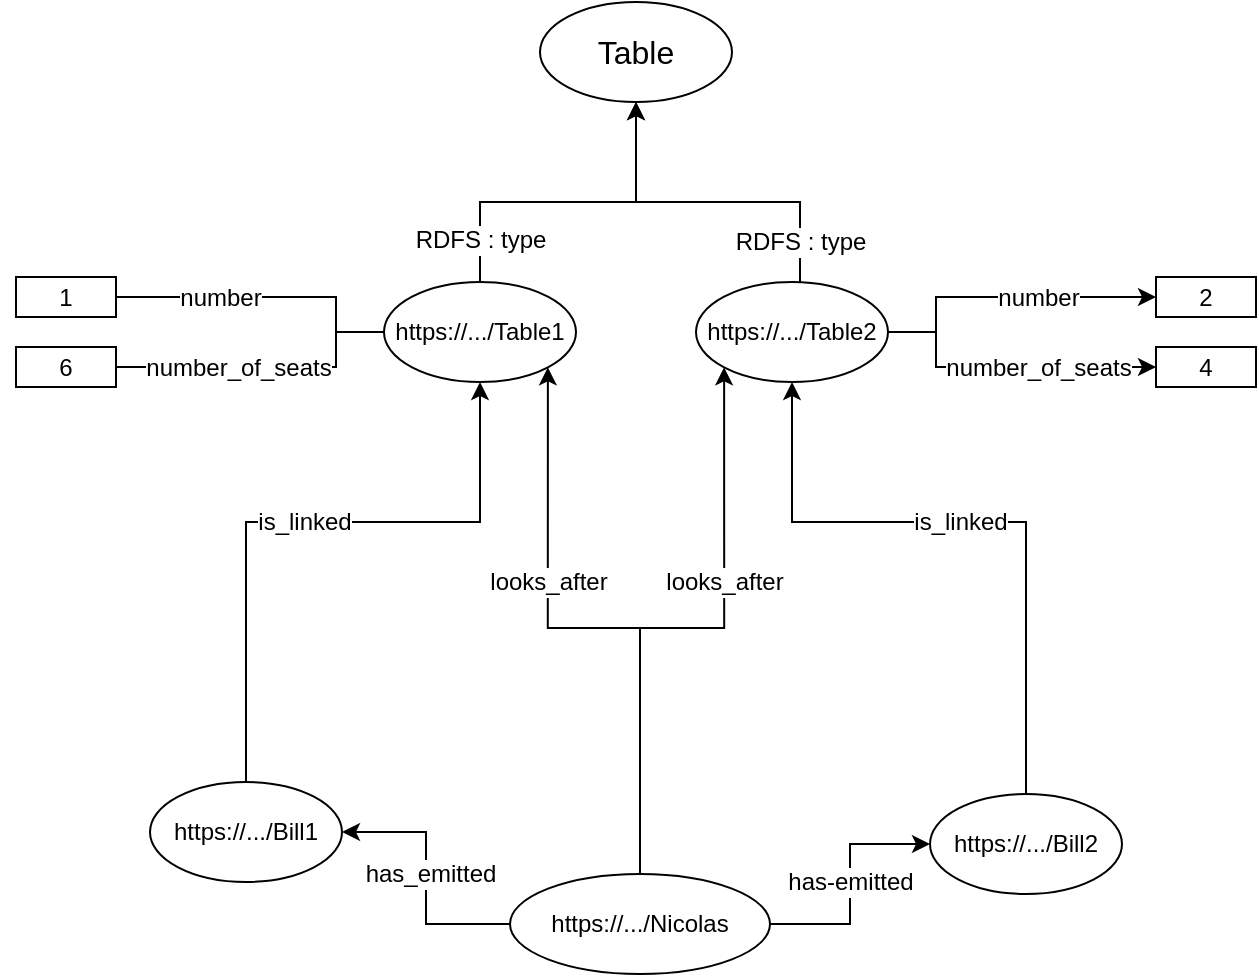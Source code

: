 <mxfile version="13.0.9">
    <diagram id="6hGFLwfOUW9BJ-s0fimq" name="Page-1">
        <mxGraphModel dx="685" dy="483" grid="1" gridSize="10" guides="1" tooltips="1" connect="1" arrows="1" fold="1" page="1" pageScale="1" pageWidth="1169" pageHeight="827" math="0" shadow="0">
            <root>
                <mxCell id="0"/>
                <mxCell id="1" parent="0"/>
                <mxCell id="2" value="RDFS : type" style="edgeStyle=orthogonalEdgeStyle;orthogonalLoop=1;jettySize=auto;html=1;entryX=0.5;entryY=1;entryDx=0;entryDy=0;fontSize=12;exitX=0.5;exitY=0;exitDx=0;exitDy=0;rounded=0;" edge="1" parent="1" source="15" target="17">
                    <mxGeometry x="-0.744" relative="1" as="geometry">
                        <mxPoint x="292" y="245" as="targetPoint"/>
                        <Array as="points">
                            <mxPoint x="430" y="200"/>
                            <mxPoint x="508" y="200"/>
                        </Array>
                        <mxPoint as="offset"/>
                    </mxGeometry>
                </mxCell>
                <mxCell id="5" style="edgeStyle=orthogonalEdgeStyle;orthogonalLoop=1;jettySize=auto;html=1;fontSize=12;rounded=0;" edge="1" parent="1" source="12" target="14">
                    <mxGeometry relative="1" as="geometry"/>
                </mxCell>
                <mxCell id="6" value="has_emitted" style="edgeLabel;html=1;align=center;verticalAlign=middle;resizable=0;points=[];fontSize=12;" vertex="1" connectable="0" parent="5">
                    <mxGeometry x="0.247" y="-4" relative="1" as="geometry">
                        <mxPoint x="-2" y="13.83" as="offset"/>
                    </mxGeometry>
                </mxCell>
                <mxCell id="7" value="has-emitted" style="edgeStyle=orthogonalEdgeStyle;orthogonalLoop=1;jettySize=auto;html=1;fontSize=12;entryX=0;entryY=0.5;entryDx=0;entryDy=0;rounded=0;" edge="1" parent="1" source="12" target="13">
                    <mxGeometry x="0.017" relative="1" as="geometry">
                        <mxPoint as="offset"/>
                    </mxGeometry>
                </mxCell>
                <mxCell id="36" value="looks_after" style="edgeStyle=orthogonalEdgeStyle;rounded=0;orthogonalLoop=1;jettySize=auto;html=1;entryX=0;entryY=1;entryDx=0;entryDy=0;fontSize=12;" edge="1" parent="1" source="12" target="16">
                    <mxGeometry x="0.274" relative="1" as="geometry">
                        <mxPoint as="offset"/>
                    </mxGeometry>
                </mxCell>
                <mxCell id="37" value="looks_after" style="edgeStyle=orthogonalEdgeStyle;rounded=0;orthogonalLoop=1;jettySize=auto;html=1;entryX=1;entryY=1;entryDx=0;entryDy=0;fontSize=12;" edge="1" parent="1" source="12" target="15">
                    <mxGeometry x="0.284" relative="1" as="geometry">
                        <mxPoint as="offset"/>
                    </mxGeometry>
                </mxCell>
                <mxCell id="12" value="https://.../Nicolas" style="ellipse;whiteSpace=wrap;html=1;" vertex="1" parent="1">
                    <mxGeometry x="445" y="536" width="130" height="50" as="geometry"/>
                </mxCell>
                <mxCell id="34" value="is_linked" style="edgeStyle=orthogonalEdgeStyle;rounded=0;orthogonalLoop=1;jettySize=auto;html=1;fontSize=12;" edge="1" parent="1" source="13" target="16">
                    <mxGeometry x="-0.158" y="33" relative="1" as="geometry">
                        <Array as="points">
                            <mxPoint x="703" y="360"/>
                            <mxPoint x="586" y="360"/>
                        </Array>
                        <mxPoint x="-33" y="-33" as="offset"/>
                    </mxGeometry>
                </mxCell>
                <mxCell id="13" value="https://.../Bill2" style="ellipse;whiteSpace=wrap;html=1;" vertex="1" parent="1">
                    <mxGeometry x="655" y="496" width="96" height="50" as="geometry"/>
                </mxCell>
                <mxCell id="35" value="is_linked" style="edgeStyle=orthogonalEdgeStyle;rounded=0;orthogonalLoop=1;jettySize=auto;html=1;entryX=0.5;entryY=1;entryDx=0;entryDy=0;fontSize=12;" edge="1" parent="1" source="14" target="15">
                    <mxGeometry relative="1" as="geometry">
                        <Array as="points">
                            <mxPoint x="313" y="360"/>
                            <mxPoint x="430" y="360"/>
                        </Array>
                    </mxGeometry>
                </mxCell>
                <mxCell id="14" value="https://.../Bill1" style="ellipse;whiteSpace=wrap;html=1;" vertex="1" parent="1">
                    <mxGeometry x="265" y="490" width="96" height="50" as="geometry"/>
                </mxCell>
                <mxCell id="15" value="https://.../Table1" style="ellipse;whiteSpace=wrap;html=1;" vertex="1" parent="1">
                    <mxGeometry x="382" y="240" width="96" height="50" as="geometry"/>
                </mxCell>
                <mxCell id="22" value="number" style="edgeStyle=orthogonalEdgeStyle;rounded=0;orthogonalLoop=1;jettySize=auto;html=1;entryX=0;entryY=0.5;entryDx=0;entryDy=0;fontSize=12;" edge="1" parent="1" source="16" target="19">
                    <mxGeometry x="0.208" relative="1" as="geometry">
                        <Array as="points">
                            <mxPoint x="658" y="265"/>
                            <mxPoint x="658" y="248"/>
                        </Array>
                        <mxPoint x="1" as="offset"/>
                    </mxGeometry>
                </mxCell>
                <mxCell id="23" value="number_of_seats" style="edgeStyle=orthogonalEdgeStyle;rounded=0;orthogonalLoop=1;jettySize=auto;html=1;entryX=0;entryY=0.5;entryDx=0;entryDy=0;fontSize=12;" edge="1" parent="1" source="16" target="20">
                    <mxGeometry x="0.208" relative="1" as="geometry">
                        <Array as="points">
                            <mxPoint x="658" y="265"/>
                            <mxPoint x="658" y="283"/>
                        </Array>
                        <mxPoint x="1" as="offset"/>
                    </mxGeometry>
                </mxCell>
                <mxCell id="16" value="https://.../Table2" style="ellipse;whiteSpace=wrap;html=1;" vertex="1" parent="1">
                    <mxGeometry x="538" y="240" width="96" height="50" as="geometry"/>
                </mxCell>
                <mxCell id="17" value="Table" style="ellipse;whiteSpace=wrap;html=1;fontSize=16;" vertex="1" parent="1">
                    <mxGeometry x="460" y="100" width="96" height="50" as="geometry"/>
                </mxCell>
                <mxCell id="19" value="2" style="rounded=0;whiteSpace=wrap;html=1;fontSize=12;" vertex="1" parent="1">
                    <mxGeometry x="768" y="237.5" width="50" height="20" as="geometry"/>
                </mxCell>
                <mxCell id="20" value="4" style="rounded=0;whiteSpace=wrap;html=1;fontSize=12;" vertex="1" parent="1">
                    <mxGeometry x="768" y="272.5" width="50" height="20" as="geometry"/>
                </mxCell>
                <mxCell id="24" value="number" style="edgeStyle=orthogonalEdgeStyle;rounded=0;orthogonalLoop=1;jettySize=auto;html=1;entryX=0;entryY=0.5;entryDx=0;entryDy=0;fontSize=12;exitX=0;exitY=0.5;exitDx=0;exitDy=0;" edge="1" parent="1" target="26" source="15">
                    <mxGeometry x="-0.012" relative="1" as="geometry">
                        <mxPoint x="84" y="265" as="sourcePoint"/>
                        <Array as="points">
                            <mxPoint x="358" y="265"/>
                            <mxPoint x="358" y="248"/>
                        </Array>
                        <mxPoint as="offset"/>
                    </mxGeometry>
                </mxCell>
                <mxCell id="25" value="number_of_seats" style="edgeStyle=orthogonalEdgeStyle;rounded=0;orthogonalLoop=1;jettySize=auto;html=1;entryX=0;entryY=0.5;entryDx=0;entryDy=0;fontSize=12;exitX=0;exitY=0.5;exitDx=0;exitDy=0;" edge="1" parent="1" target="27" source="15">
                    <mxGeometry x="-0.092" relative="1" as="geometry">
                        <mxPoint x="84" y="265" as="sourcePoint"/>
                        <Array as="points">
                            <mxPoint x="358" y="265"/>
                            <mxPoint x="358" y="283"/>
                        </Array>
                        <mxPoint x="1" as="offset"/>
                    </mxGeometry>
                </mxCell>
                <mxCell id="26" value="1" style="rounded=0;whiteSpace=wrap;html=1;fontSize=12;" vertex="1" parent="1">
                    <mxGeometry x="198" y="237.5" width="50" height="20" as="geometry"/>
                </mxCell>
                <mxCell id="27" value="6" style="rounded=0;whiteSpace=wrap;html=1;fontSize=12;" vertex="1" parent="1">
                    <mxGeometry x="198" y="272.5" width="50" height="20" as="geometry"/>
                </mxCell>
                <mxCell id="33" value="RDFS : type" style="edgeStyle=orthogonalEdgeStyle;orthogonalLoop=1;jettySize=auto;html=1;entryX=0.5;entryY=1;entryDx=0;entryDy=0;fontSize=12;rounded=0;" edge="1" parent="1" target="17">
                    <mxGeometry x="-0.767" relative="1" as="geometry">
                        <mxPoint x="508" y="150" as="targetPoint"/>
                        <mxPoint x="590" y="240" as="sourcePoint"/>
                        <Array as="points">
                            <mxPoint x="590" y="240"/>
                            <mxPoint x="590" y="200"/>
                            <mxPoint x="508" y="200"/>
                        </Array>
                        <mxPoint as="offset"/>
                    </mxGeometry>
                </mxCell>
            </root>
        </mxGraphModel>
    </diagram>
</mxfile>